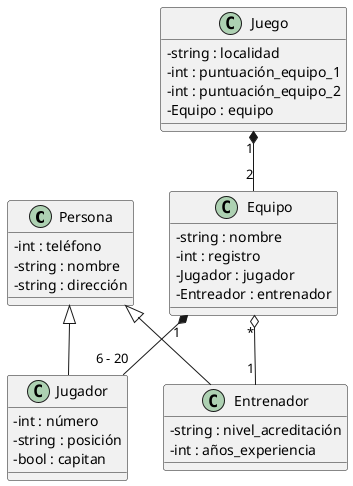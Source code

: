 @startuml

skinparam classAttributeIconSize 0

Class Persona{
- int : teléfono
- string : nombre
- string : dirección
}

Class Jugador{
- int : número
- string : posición
- bool : capitan
}

Class Entrenador{
- string : nivel_acreditación
- int : años_experiencia
}

Class Equipo{
- string : nombre
- int : registro
- Jugador : jugador
- Entreador : entrenador
}

Class Juego{
- string : localidad
- int : puntuación_equipo_1
- int : puntuación_equipo_2
- Equipo : equipo
}


Persona <|-- Jugador
Persona <|-- Entrenador
Equipo "1" *-- "6 - 20" Jugador
Juego "1" *-- "2" Equipo 
Equipo "*" o-- "1" Entrenador

@enduml